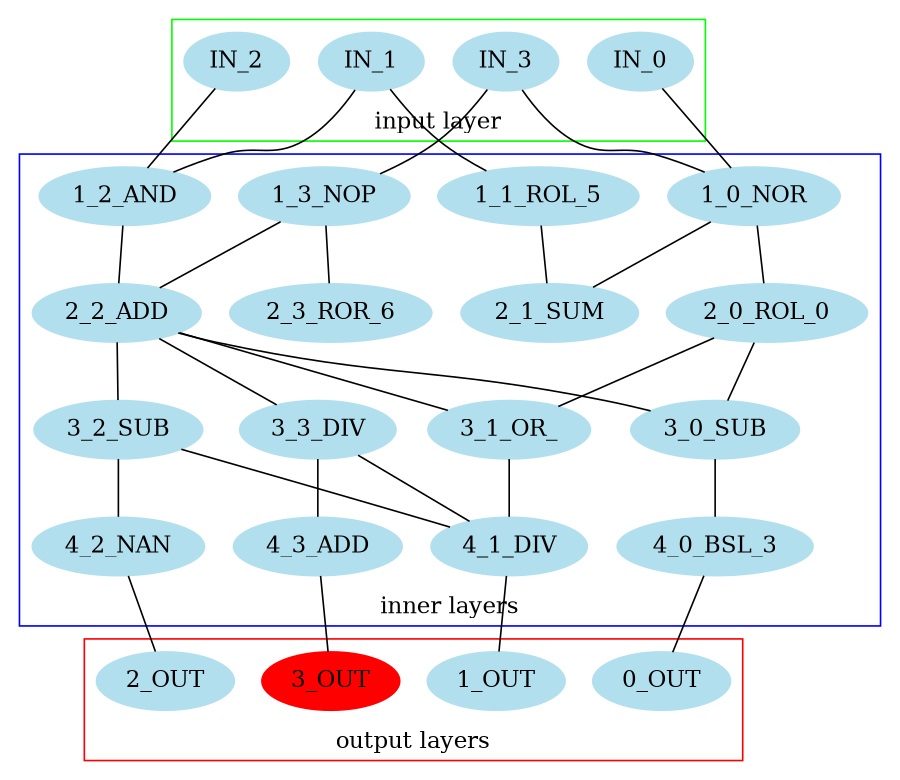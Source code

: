 digraph EACircuit {
rankdir=BT;
edge [dir=none];
size="6,6";
ordering=out;
node [color=lightblue2, style=filled];
subgraph cluster_0 {
  "IN_0";
  "IN_1";
  "IN_2";
  "IN_3";
  label = "input layer";
  color=green;
}

subgraph cluster_1 {
  { rank=same; "1_0_NOR"; "1_1_ROL_5"; "1_2_AND"; "1_3_NOP"; }
  "1_0_NOR" -> "IN_0";
  "1_0_NOR" -> "IN_3";
  "1_1_ROL_5" -> "IN_1"
  "1_2_AND" -> "IN_1";
  "1_2_AND" -> "IN_2";
  "1_3_NOP" -> "IN_3" 
  { rank=same; "2_0_ROL_0"; "2_1_SUM"; "2_2_ADD"; "2_3_ROR_6";} 
  "2_0_ROL_0" -> "1_0_NOR" 
  "2_1_SUM" -> "1_0_NOR";
  "2_1_SUM" -> "1_1_ROL_5";
  "2_2_ADD" -> "1_2_AND" 
  "2_2_ADD" -> "1_3_NOP";
  "2_3_ROR_6" -> "1_3_NOP" 
  { rank=same; "3_0_SUB"; "3_1_OR_"; "3_2_SUB"; "3_3_DIV";} 
  "3_0_SUB" -> "2_0_ROL_0" 
  "3_0_SUB" -> "2_2_ADD";
  "3_1_OR_" -> "2_0_ROL_0";
  "3_1_OR_" -> "2_2_ADD";
  "3_2_SUB" -> "2_2_ADD" 
  "3_3_DIV" -> "2_2_ADD";
  { rank=same; "4_0_BSL_3"; "4_1_DIV"; "4_2_NAN"; "4_3_ADD"; }
  "4_0_BSL_3" -> "3_0_SUB" 
  "4_1_DIV" -> "3_1_OR_" 
  "4_1_DIV" -> "3_2_SUB";
  "4_1_DIV" -> "3_3_DIV";
  "4_2_NAN" -> "3_2_SUB";
  "4_3_ADD" -> "3_3_DIV";
  label = "inner layers";
  color=blue;
  }

subgraph cluster_2 {
  node [color=lightblue2];
  "0_OUT" -> "4_0_BSL_3";
  node [color=lightblue2];
  "1_OUT" -> "4_1_DIV";
  node [color=lightblue2];
  "2_OUT" -> "4_2_NAN";
  node [color=red];
  "3_OUT" -> "4_3_ADD";
  node [color=lightblue2];
  label = "output layers";
  color=red;
}
} 